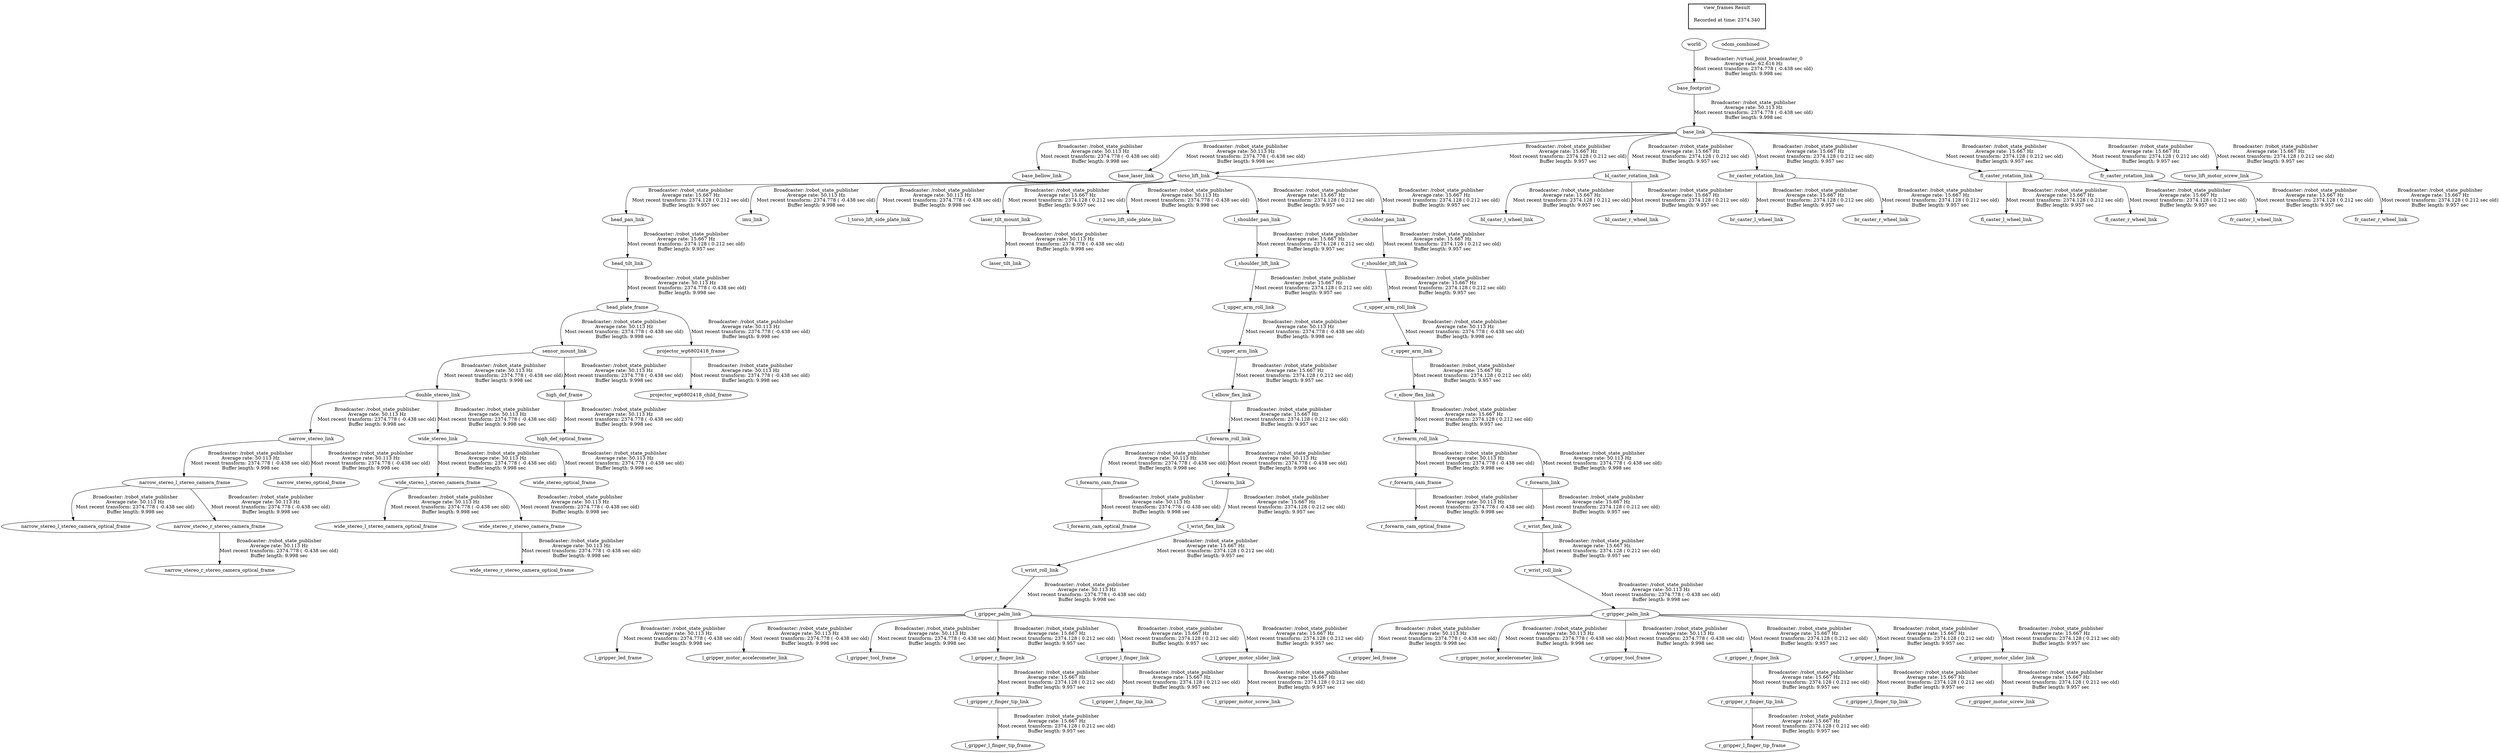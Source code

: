 digraph G {
"base_link" -> "base_bellow_link"[label="Broadcaster: /robot_state_publisher\nAverage rate: 50.113 Hz\nMost recent transform: 2374.778 ( -0.438 sec old)\nBuffer length: 9.998 sec\n"];
"base_footprint" -> "base_link"[label="Broadcaster: /robot_state_publisher\nAverage rate: 50.113 Hz\nMost recent transform: 2374.778 ( -0.438 sec old)\nBuffer length: 9.998 sec\n"];
"world" -> "base_footprint"[label="Broadcaster: /virtual_joint_broadcaster_0\nAverage rate: 62.616 Hz\nMost recent transform: 2374.778 ( -0.438 sec old)\nBuffer length: 9.998 sec\n"];
"base_link" -> "base_laser_link"[label="Broadcaster: /robot_state_publisher\nAverage rate: 50.113 Hz\nMost recent transform: 2374.778 ( -0.438 sec old)\nBuffer length: 9.998 sec\n"];
"sensor_mount_link" -> "double_stereo_link"[label="Broadcaster: /robot_state_publisher\nAverage rate: 50.113 Hz\nMost recent transform: 2374.778 ( -0.438 sec old)\nBuffer length: 9.998 sec\n"];
"head_plate_frame" -> "sensor_mount_link"[label="Broadcaster: /robot_state_publisher\nAverage rate: 50.113 Hz\nMost recent transform: 2374.778 ( -0.438 sec old)\nBuffer length: 9.998 sec\n"];
"head_tilt_link" -> "head_plate_frame"[label="Broadcaster: /robot_state_publisher\nAverage rate: 50.113 Hz\nMost recent transform: 2374.778 ( -0.438 sec old)\nBuffer length: 9.998 sec\n"];
"head_pan_link" -> "head_tilt_link"[label="Broadcaster: /robot_state_publisher\nAverage rate: 15.667 Hz\nMost recent transform: 2374.128 ( 0.212 sec old)\nBuffer length: 9.957 sec\n"];
"sensor_mount_link" -> "high_def_frame"[label="Broadcaster: /robot_state_publisher\nAverage rate: 50.113 Hz\nMost recent transform: 2374.778 ( -0.438 sec old)\nBuffer length: 9.998 sec\n"];
"high_def_frame" -> "high_def_optical_frame"[label="Broadcaster: /robot_state_publisher\nAverage rate: 50.113 Hz\nMost recent transform: 2374.778 ( -0.438 sec old)\nBuffer length: 9.998 sec\n"];
"torso_lift_link" -> "imu_link"[label="Broadcaster: /robot_state_publisher\nAverage rate: 50.113 Hz\nMost recent transform: 2374.778 ( -0.438 sec old)\nBuffer length: 9.998 sec\n"];
"base_link" -> "torso_lift_link"[label="Broadcaster: /robot_state_publisher\nAverage rate: 15.667 Hz\nMost recent transform: 2374.128 ( 0.212 sec old)\nBuffer length: 9.957 sec\n"];
"l_forearm_roll_link" -> "l_forearm_cam_frame"[label="Broadcaster: /robot_state_publisher\nAverage rate: 50.113 Hz\nMost recent transform: 2374.778 ( -0.438 sec old)\nBuffer length: 9.998 sec\n"];
"l_elbow_flex_link" -> "l_forearm_roll_link"[label="Broadcaster: /robot_state_publisher\nAverage rate: 15.667 Hz\nMost recent transform: 2374.128 ( 0.212 sec old)\nBuffer length: 9.957 sec\n"];
"l_forearm_cam_frame" -> "l_forearm_cam_optical_frame"[label="Broadcaster: /robot_state_publisher\nAverage rate: 50.113 Hz\nMost recent transform: 2374.778 ( -0.438 sec old)\nBuffer length: 9.998 sec\n"];
"l_forearm_roll_link" -> "l_forearm_link"[label="Broadcaster: /robot_state_publisher\nAverage rate: 50.113 Hz\nMost recent transform: 2374.778 ( -0.438 sec old)\nBuffer length: 9.998 sec\n"];
"l_gripper_palm_link" -> "l_gripper_led_frame"[label="Broadcaster: /robot_state_publisher\nAverage rate: 50.113 Hz\nMost recent transform: 2374.778 ( -0.438 sec old)\nBuffer length: 9.998 sec\n"];
"l_wrist_roll_link" -> "l_gripper_palm_link"[label="Broadcaster: /robot_state_publisher\nAverage rate: 50.113 Hz\nMost recent transform: 2374.778 ( -0.438 sec old)\nBuffer length: 9.998 sec\n"];
"l_gripper_palm_link" -> "l_gripper_motor_accelerometer_link"[label="Broadcaster: /robot_state_publisher\nAverage rate: 50.113 Hz\nMost recent transform: 2374.778 ( -0.438 sec old)\nBuffer length: 9.998 sec\n"];
"l_wrist_flex_link" -> "l_wrist_roll_link"[label="Broadcaster: /robot_state_publisher\nAverage rate: 15.667 Hz\nMost recent transform: 2374.128 ( 0.212 sec old)\nBuffer length: 9.957 sec\n"];
"l_gripper_palm_link" -> "l_gripper_tool_frame"[label="Broadcaster: /robot_state_publisher\nAverage rate: 50.113 Hz\nMost recent transform: 2374.778 ( -0.438 sec old)\nBuffer length: 9.998 sec\n"];
"torso_lift_link" -> "l_torso_lift_side_plate_link"[label="Broadcaster: /robot_state_publisher\nAverage rate: 50.113 Hz\nMost recent transform: 2374.778 ( -0.438 sec old)\nBuffer length: 9.998 sec\n"];
"l_upper_arm_roll_link" -> "l_upper_arm_link"[label="Broadcaster: /robot_state_publisher\nAverage rate: 50.113 Hz\nMost recent transform: 2374.778 ( -0.438 sec old)\nBuffer length: 9.998 sec\n"];
"l_shoulder_lift_link" -> "l_upper_arm_roll_link"[label="Broadcaster: /robot_state_publisher\nAverage rate: 15.667 Hz\nMost recent transform: 2374.128 ( 0.212 sec old)\nBuffer length: 9.957 sec\n"];
"laser_tilt_mount_link" -> "laser_tilt_link"[label="Broadcaster: /robot_state_publisher\nAverage rate: 50.113 Hz\nMost recent transform: 2374.778 ( -0.438 sec old)\nBuffer length: 9.998 sec\n"];
"torso_lift_link" -> "laser_tilt_mount_link"[label="Broadcaster: /robot_state_publisher\nAverage rate: 15.667 Hz\nMost recent transform: 2374.128 ( 0.212 sec old)\nBuffer length: 9.957 sec\n"];
"double_stereo_link" -> "narrow_stereo_link"[label="Broadcaster: /robot_state_publisher\nAverage rate: 50.113 Hz\nMost recent transform: 2374.778 ( -0.438 sec old)\nBuffer length: 9.998 sec\n"];
"narrow_stereo_link" -> "narrow_stereo_l_stereo_camera_frame"[label="Broadcaster: /robot_state_publisher\nAverage rate: 50.113 Hz\nMost recent transform: 2374.778 ( -0.438 sec old)\nBuffer length: 9.998 sec\n"];
"narrow_stereo_l_stereo_camera_frame" -> "narrow_stereo_l_stereo_camera_optical_frame"[label="Broadcaster: /robot_state_publisher\nAverage rate: 50.113 Hz\nMost recent transform: 2374.778 ( -0.438 sec old)\nBuffer length: 9.998 sec\n"];
"narrow_stereo_link" -> "narrow_stereo_optical_frame"[label="Broadcaster: /robot_state_publisher\nAverage rate: 50.113 Hz\nMost recent transform: 2374.778 ( -0.438 sec old)\nBuffer length: 9.998 sec\n"];
"narrow_stereo_l_stereo_camera_frame" -> "narrow_stereo_r_stereo_camera_frame"[label="Broadcaster: /robot_state_publisher\nAverage rate: 50.113 Hz\nMost recent transform: 2374.778 ( -0.438 sec old)\nBuffer length: 9.998 sec\n"];
"narrow_stereo_r_stereo_camera_frame" -> "narrow_stereo_r_stereo_camera_optical_frame"[label="Broadcaster: /robot_state_publisher\nAverage rate: 50.113 Hz\nMost recent transform: 2374.778 ( -0.438 sec old)\nBuffer length: 9.998 sec\n"];
"projector_wg6802418_frame" -> "projector_wg6802418_child_frame"[label="Broadcaster: /robot_state_publisher\nAverage rate: 50.113 Hz\nMost recent transform: 2374.778 ( -0.438 sec old)\nBuffer length: 9.998 sec\n"];
"head_plate_frame" -> "projector_wg6802418_frame"[label="Broadcaster: /robot_state_publisher\nAverage rate: 50.113 Hz\nMost recent transform: 2374.778 ( -0.438 sec old)\nBuffer length: 9.998 sec\n"];
"r_forearm_roll_link" -> "r_forearm_cam_frame"[label="Broadcaster: /robot_state_publisher\nAverage rate: 50.113 Hz\nMost recent transform: 2374.778 ( -0.438 sec old)\nBuffer length: 9.998 sec\n"];
"r_elbow_flex_link" -> "r_forearm_roll_link"[label="Broadcaster: /robot_state_publisher\nAverage rate: 15.667 Hz\nMost recent transform: 2374.128 ( 0.212 sec old)\nBuffer length: 9.957 sec\n"];
"r_forearm_cam_frame" -> "r_forearm_cam_optical_frame"[label="Broadcaster: /robot_state_publisher\nAverage rate: 50.113 Hz\nMost recent transform: 2374.778 ( -0.438 sec old)\nBuffer length: 9.998 sec\n"];
"r_forearm_roll_link" -> "r_forearm_link"[label="Broadcaster: /robot_state_publisher\nAverage rate: 50.113 Hz\nMost recent transform: 2374.778 ( -0.438 sec old)\nBuffer length: 9.998 sec\n"];
"r_gripper_palm_link" -> "r_gripper_led_frame"[label="Broadcaster: /robot_state_publisher\nAverage rate: 50.113 Hz\nMost recent transform: 2374.778 ( -0.438 sec old)\nBuffer length: 9.998 sec\n"];
"r_wrist_roll_link" -> "r_gripper_palm_link"[label="Broadcaster: /robot_state_publisher\nAverage rate: 50.113 Hz\nMost recent transform: 2374.778 ( -0.438 sec old)\nBuffer length: 9.998 sec\n"];
"r_gripper_palm_link" -> "r_gripper_motor_accelerometer_link"[label="Broadcaster: /robot_state_publisher\nAverage rate: 50.113 Hz\nMost recent transform: 2374.778 ( -0.438 sec old)\nBuffer length: 9.998 sec\n"];
"r_wrist_flex_link" -> "r_wrist_roll_link"[label="Broadcaster: /robot_state_publisher\nAverage rate: 15.667 Hz\nMost recent transform: 2374.128 ( 0.212 sec old)\nBuffer length: 9.957 sec\n"];
"r_gripper_palm_link" -> "r_gripper_tool_frame"[label="Broadcaster: /robot_state_publisher\nAverage rate: 50.113 Hz\nMost recent transform: 2374.778 ( -0.438 sec old)\nBuffer length: 9.998 sec\n"];
"torso_lift_link" -> "r_torso_lift_side_plate_link"[label="Broadcaster: /robot_state_publisher\nAverage rate: 50.113 Hz\nMost recent transform: 2374.778 ( -0.438 sec old)\nBuffer length: 9.998 sec\n"];
"r_upper_arm_roll_link" -> "r_upper_arm_link"[label="Broadcaster: /robot_state_publisher\nAverage rate: 50.113 Hz\nMost recent transform: 2374.778 ( -0.438 sec old)\nBuffer length: 9.998 sec\n"];
"r_shoulder_lift_link" -> "r_upper_arm_roll_link"[label="Broadcaster: /robot_state_publisher\nAverage rate: 15.667 Hz\nMost recent transform: 2374.128 ( 0.212 sec old)\nBuffer length: 9.957 sec\n"];
"double_stereo_link" -> "wide_stereo_link"[label="Broadcaster: /robot_state_publisher\nAverage rate: 50.113 Hz\nMost recent transform: 2374.778 ( -0.438 sec old)\nBuffer length: 9.998 sec\n"];
"wide_stereo_link" -> "wide_stereo_l_stereo_camera_frame"[label="Broadcaster: /robot_state_publisher\nAverage rate: 50.113 Hz\nMost recent transform: 2374.778 ( -0.438 sec old)\nBuffer length: 9.998 sec\n"];
"wide_stereo_l_stereo_camera_frame" -> "wide_stereo_l_stereo_camera_optical_frame"[label="Broadcaster: /robot_state_publisher\nAverage rate: 50.113 Hz\nMost recent transform: 2374.778 ( -0.438 sec old)\nBuffer length: 9.998 sec\n"];
"wide_stereo_link" -> "wide_stereo_optical_frame"[label="Broadcaster: /robot_state_publisher\nAverage rate: 50.113 Hz\nMost recent transform: 2374.778 ( -0.438 sec old)\nBuffer length: 9.998 sec\n"];
"wide_stereo_l_stereo_camera_frame" -> "wide_stereo_r_stereo_camera_frame"[label="Broadcaster: /robot_state_publisher\nAverage rate: 50.113 Hz\nMost recent transform: 2374.778 ( -0.438 sec old)\nBuffer length: 9.998 sec\n"];
"wide_stereo_r_stereo_camera_frame" -> "wide_stereo_r_stereo_camera_optical_frame"[label="Broadcaster: /robot_state_publisher\nAverage rate: 50.113 Hz\nMost recent transform: 2374.778 ( -0.438 sec old)\nBuffer length: 9.998 sec\n"];
"bl_caster_rotation_link" -> "bl_caster_l_wheel_link"[label="Broadcaster: /robot_state_publisher\nAverage rate: 15.667 Hz\nMost recent transform: 2374.128 ( 0.212 sec old)\nBuffer length: 9.957 sec\n"];
"base_link" -> "bl_caster_rotation_link"[label="Broadcaster: /robot_state_publisher\nAverage rate: 15.667 Hz\nMost recent transform: 2374.128 ( 0.212 sec old)\nBuffer length: 9.957 sec\n"];
"bl_caster_rotation_link" -> "bl_caster_r_wheel_link"[label="Broadcaster: /robot_state_publisher\nAverage rate: 15.667 Hz\nMost recent transform: 2374.128 ( 0.212 sec old)\nBuffer length: 9.957 sec\n"];
"br_caster_rotation_link" -> "br_caster_l_wheel_link"[label="Broadcaster: /robot_state_publisher\nAverage rate: 15.667 Hz\nMost recent transform: 2374.128 ( 0.212 sec old)\nBuffer length: 9.957 sec\n"];
"base_link" -> "br_caster_rotation_link"[label="Broadcaster: /robot_state_publisher\nAverage rate: 15.667 Hz\nMost recent transform: 2374.128 ( 0.212 sec old)\nBuffer length: 9.957 sec\n"];
"br_caster_rotation_link" -> "br_caster_r_wheel_link"[label="Broadcaster: /robot_state_publisher\nAverage rate: 15.667 Hz\nMost recent transform: 2374.128 ( 0.212 sec old)\nBuffer length: 9.957 sec\n"];
"fl_caster_rotation_link" -> "fl_caster_l_wheel_link"[label="Broadcaster: /robot_state_publisher\nAverage rate: 15.667 Hz\nMost recent transform: 2374.128 ( 0.212 sec old)\nBuffer length: 9.957 sec\n"];
"base_link" -> "fl_caster_rotation_link"[label="Broadcaster: /robot_state_publisher\nAverage rate: 15.667 Hz\nMost recent transform: 2374.128 ( 0.212 sec old)\nBuffer length: 9.957 sec\n"];
"fl_caster_rotation_link" -> "fl_caster_r_wheel_link"[label="Broadcaster: /robot_state_publisher\nAverage rate: 15.667 Hz\nMost recent transform: 2374.128 ( 0.212 sec old)\nBuffer length: 9.957 sec\n"];
"fr_caster_rotation_link" -> "fr_caster_l_wheel_link"[label="Broadcaster: /robot_state_publisher\nAverage rate: 15.667 Hz\nMost recent transform: 2374.128 ( 0.212 sec old)\nBuffer length: 9.957 sec\n"];
"base_link" -> "fr_caster_rotation_link"[label="Broadcaster: /robot_state_publisher\nAverage rate: 15.667 Hz\nMost recent transform: 2374.128 ( 0.212 sec old)\nBuffer length: 9.957 sec\n"];
"fr_caster_rotation_link" -> "fr_caster_r_wheel_link"[label="Broadcaster: /robot_state_publisher\nAverage rate: 15.667 Hz\nMost recent transform: 2374.128 ( 0.212 sec old)\nBuffer length: 9.957 sec\n"];
"torso_lift_link" -> "head_pan_link"[label="Broadcaster: /robot_state_publisher\nAverage rate: 15.667 Hz\nMost recent transform: 2374.128 ( 0.212 sec old)\nBuffer length: 9.957 sec\n"];
"l_upper_arm_link" -> "l_elbow_flex_link"[label="Broadcaster: /robot_state_publisher\nAverage rate: 15.667 Hz\nMost recent transform: 2374.128 ( 0.212 sec old)\nBuffer length: 9.957 sec\n"];
"l_gripper_r_finger_tip_link" -> "l_gripper_l_finger_tip_frame"[label="Broadcaster: /robot_state_publisher\nAverage rate: 15.667 Hz\nMost recent transform: 2374.128 ( 0.212 sec old)\nBuffer length: 9.957 sec\n"];
"l_gripper_r_finger_link" -> "l_gripper_r_finger_tip_link"[label="Broadcaster: /robot_state_publisher\nAverage rate: 15.667 Hz\nMost recent transform: 2374.128 ( 0.212 sec old)\nBuffer length: 9.957 sec\n"];
"l_gripper_palm_link" -> "l_gripper_l_finger_link"[label="Broadcaster: /robot_state_publisher\nAverage rate: 15.667 Hz\nMost recent transform: 2374.128 ( 0.212 sec old)\nBuffer length: 9.957 sec\n"];
"l_gripper_l_finger_link" -> "l_gripper_l_finger_tip_link"[label="Broadcaster: /robot_state_publisher\nAverage rate: 15.667 Hz\nMost recent transform: 2374.128 ( 0.212 sec old)\nBuffer length: 9.957 sec\n"];
"l_gripper_motor_slider_link" -> "l_gripper_motor_screw_link"[label="Broadcaster: /robot_state_publisher\nAverage rate: 15.667 Hz\nMost recent transform: 2374.128 ( 0.212 sec old)\nBuffer length: 9.957 sec\n"];
"l_gripper_palm_link" -> "l_gripper_motor_slider_link"[label="Broadcaster: /robot_state_publisher\nAverage rate: 15.667 Hz\nMost recent transform: 2374.128 ( 0.212 sec old)\nBuffer length: 9.957 sec\n"];
"l_gripper_palm_link" -> "l_gripper_r_finger_link"[label="Broadcaster: /robot_state_publisher\nAverage rate: 15.667 Hz\nMost recent transform: 2374.128 ( 0.212 sec old)\nBuffer length: 9.957 sec\n"];
"l_shoulder_pan_link" -> "l_shoulder_lift_link"[label="Broadcaster: /robot_state_publisher\nAverage rate: 15.667 Hz\nMost recent transform: 2374.128 ( 0.212 sec old)\nBuffer length: 9.957 sec\n"];
"torso_lift_link" -> "l_shoulder_pan_link"[label="Broadcaster: /robot_state_publisher\nAverage rate: 15.667 Hz\nMost recent transform: 2374.128 ( 0.212 sec old)\nBuffer length: 9.957 sec\n"];
"l_forearm_link" -> "l_wrist_flex_link"[label="Broadcaster: /robot_state_publisher\nAverage rate: 15.667 Hz\nMost recent transform: 2374.128 ( 0.212 sec old)\nBuffer length: 9.957 sec\n"];
"r_upper_arm_link" -> "r_elbow_flex_link"[label="Broadcaster: /robot_state_publisher\nAverage rate: 15.667 Hz\nMost recent transform: 2374.128 ( 0.212 sec old)\nBuffer length: 9.957 sec\n"];
"r_gripper_r_finger_tip_link" -> "r_gripper_l_finger_tip_frame"[label="Broadcaster: /robot_state_publisher\nAverage rate: 15.667 Hz\nMost recent transform: 2374.128 ( 0.212 sec old)\nBuffer length: 9.957 sec\n"];
"r_gripper_r_finger_link" -> "r_gripper_r_finger_tip_link"[label="Broadcaster: /robot_state_publisher\nAverage rate: 15.667 Hz\nMost recent transform: 2374.128 ( 0.212 sec old)\nBuffer length: 9.957 sec\n"];
"r_gripper_palm_link" -> "r_gripper_l_finger_link"[label="Broadcaster: /robot_state_publisher\nAverage rate: 15.667 Hz\nMost recent transform: 2374.128 ( 0.212 sec old)\nBuffer length: 9.957 sec\n"];
"r_gripper_l_finger_link" -> "r_gripper_l_finger_tip_link"[label="Broadcaster: /robot_state_publisher\nAverage rate: 15.667 Hz\nMost recent transform: 2374.128 ( 0.212 sec old)\nBuffer length: 9.957 sec\n"];
"r_gripper_motor_slider_link" -> "r_gripper_motor_screw_link"[label="Broadcaster: /robot_state_publisher\nAverage rate: 15.667 Hz\nMost recent transform: 2374.128 ( 0.212 sec old)\nBuffer length: 9.957 sec\n"];
"r_gripper_palm_link" -> "r_gripper_motor_slider_link"[label="Broadcaster: /robot_state_publisher\nAverage rate: 15.667 Hz\nMost recent transform: 2374.128 ( 0.212 sec old)\nBuffer length: 9.957 sec\n"];
"r_gripper_palm_link" -> "r_gripper_r_finger_link"[label="Broadcaster: /robot_state_publisher\nAverage rate: 15.667 Hz\nMost recent transform: 2374.128 ( 0.212 sec old)\nBuffer length: 9.957 sec\n"];
"r_shoulder_pan_link" -> "r_shoulder_lift_link"[label="Broadcaster: /robot_state_publisher\nAverage rate: 15.667 Hz\nMost recent transform: 2374.128 ( 0.212 sec old)\nBuffer length: 9.957 sec\n"];
"torso_lift_link" -> "r_shoulder_pan_link"[label="Broadcaster: /robot_state_publisher\nAverage rate: 15.667 Hz\nMost recent transform: 2374.128 ( 0.212 sec old)\nBuffer length: 9.957 sec\n"];
"r_forearm_link" -> "r_wrist_flex_link"[label="Broadcaster: /robot_state_publisher\nAverage rate: 15.667 Hz\nMost recent transform: 2374.128 ( 0.212 sec old)\nBuffer length: 9.957 sec\n"];
"base_link" -> "torso_lift_motor_screw_link"[label="Broadcaster: /robot_state_publisher\nAverage rate: 15.667 Hz\nMost recent transform: 2374.128 ( 0.212 sec old)\nBuffer length: 9.957 sec\n"];
edge [style=invis];
 subgraph cluster_legend { style=bold; color=black; label ="view_frames Result";
"Recorded at time: 2374.340"[ shape=plaintext ] ;
 }->"world";
edge [style=invis];
 subgraph cluster_legend { style=bold; color=black; label ="view_frames Result";
"Recorded at time: 2374.340"[ shape=plaintext ] ;
 }->"odom_combined";
}